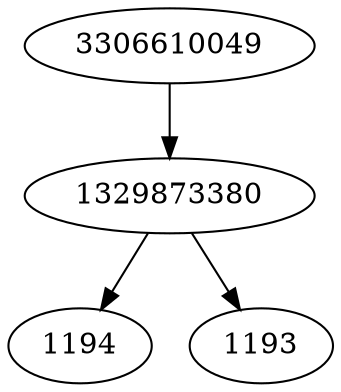 strict digraph  {
3306610049;
1194;
1193;
1329873380;
3306610049 -> 1329873380;
1329873380 -> 1193;
1329873380 -> 1194;
}
